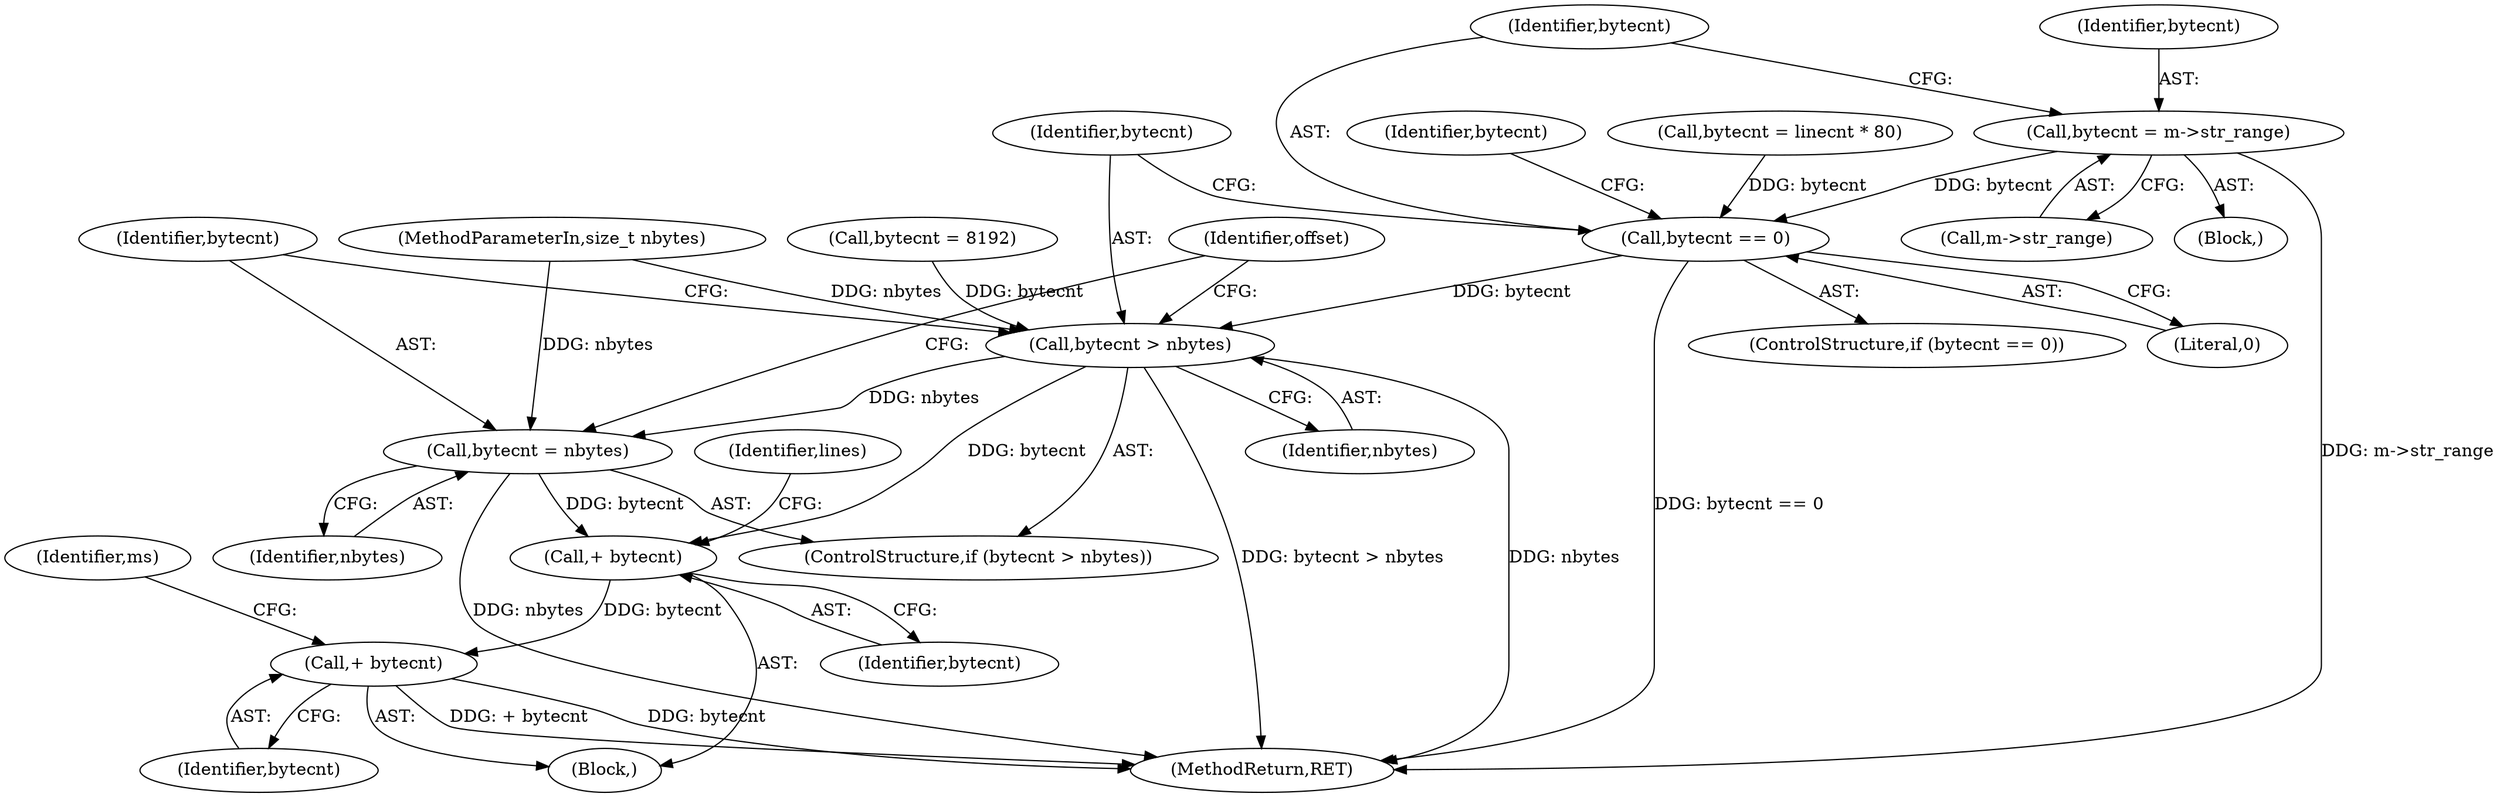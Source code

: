 digraph "0_file_4a284c89d6ef11aca34da65da7d673050a5ea320_3@pointer" {
"1000201" [label="(Call,bytecnt = m->str_range)"];
"1000207" [label="(Call,bytecnt == 0)"];
"1000214" [label="(Call,bytecnt > nbytes)"];
"1000217" [label="(Call,bytecnt = nbytes)"];
"1000222" [label="(Call,+ bytecnt)"];
"1000251" [label="(Call,+ bytecnt)"];
"1000201" [label="(Call,bytecnt = m->str_range)"];
"1000217" [label="(Call,bytecnt = nbytes)"];
"1000208" [label="(Identifier,bytecnt)"];
"1000149" [label="(Block,)"];
"1000256" [label="(Identifier,ms)"];
"1000203" [label="(Call,m->str_range)"];
"1000216" [label="(Identifier,nbytes)"];
"1000211" [label="(Identifier,bytecnt)"];
"1000226" [label="(Identifier,lines)"];
"1000218" [label="(Identifier,bytecnt)"];
"1000206" [label="(ControlStructure,if (bytecnt == 0))"];
"1000202" [label="(Identifier,bytecnt)"];
"1000209" [label="(Literal,0)"];
"1000252" [label="(Identifier,bytecnt)"];
"1000213" [label="(ControlStructure,if (bytecnt > nbytes))"];
"1000219" [label="(Identifier,nbytes)"];
"1000116" [label="(MethodParameterIn,size_t nbytes)"];
"1000222" [label="(Call,+ bytecnt)"];
"1000221" [label="(Identifier,offset)"];
"1000215" [label="(Identifier,bytecnt)"];
"1000207" [label="(Call,bytecnt == 0)"];
"1000456" [label="(MethodReturn,RET)"];
"1000191" [label="(Call,bytecnt = linecnt * 80)"];
"1000223" [label="(Identifier,bytecnt)"];
"1000210" [label="(Call,bytecnt = 8192)"];
"1000214" [label="(Call,bytecnt > nbytes)"];
"1000251" [label="(Call,+ bytecnt)"];
"1000197" [label="(Block,)"];
"1000201" -> "1000197"  [label="AST: "];
"1000201" -> "1000203"  [label="CFG: "];
"1000202" -> "1000201"  [label="AST: "];
"1000203" -> "1000201"  [label="AST: "];
"1000208" -> "1000201"  [label="CFG: "];
"1000201" -> "1000456"  [label="DDG: m->str_range"];
"1000201" -> "1000207"  [label="DDG: bytecnt"];
"1000207" -> "1000206"  [label="AST: "];
"1000207" -> "1000209"  [label="CFG: "];
"1000208" -> "1000207"  [label="AST: "];
"1000209" -> "1000207"  [label="AST: "];
"1000211" -> "1000207"  [label="CFG: "];
"1000215" -> "1000207"  [label="CFG: "];
"1000207" -> "1000456"  [label="DDG: bytecnt == 0"];
"1000191" -> "1000207"  [label="DDG: bytecnt"];
"1000207" -> "1000214"  [label="DDG: bytecnt"];
"1000214" -> "1000213"  [label="AST: "];
"1000214" -> "1000216"  [label="CFG: "];
"1000215" -> "1000214"  [label="AST: "];
"1000216" -> "1000214"  [label="AST: "];
"1000218" -> "1000214"  [label="CFG: "];
"1000221" -> "1000214"  [label="CFG: "];
"1000214" -> "1000456"  [label="DDG: nbytes"];
"1000214" -> "1000456"  [label="DDG: bytecnt > nbytes"];
"1000210" -> "1000214"  [label="DDG: bytecnt"];
"1000116" -> "1000214"  [label="DDG: nbytes"];
"1000214" -> "1000217"  [label="DDG: nbytes"];
"1000214" -> "1000222"  [label="DDG: bytecnt"];
"1000217" -> "1000213"  [label="AST: "];
"1000217" -> "1000219"  [label="CFG: "];
"1000218" -> "1000217"  [label="AST: "];
"1000219" -> "1000217"  [label="AST: "];
"1000221" -> "1000217"  [label="CFG: "];
"1000217" -> "1000456"  [label="DDG: nbytes"];
"1000116" -> "1000217"  [label="DDG: nbytes"];
"1000217" -> "1000222"  [label="DDG: bytecnt"];
"1000222" -> "1000149"  [label="AST: "];
"1000222" -> "1000223"  [label="CFG: "];
"1000223" -> "1000222"  [label="AST: "];
"1000226" -> "1000222"  [label="CFG: "];
"1000222" -> "1000251"  [label="DDG: bytecnt"];
"1000251" -> "1000149"  [label="AST: "];
"1000251" -> "1000252"  [label="CFG: "];
"1000252" -> "1000251"  [label="AST: "];
"1000256" -> "1000251"  [label="CFG: "];
"1000251" -> "1000456"  [label="DDG: + bytecnt"];
"1000251" -> "1000456"  [label="DDG: bytecnt"];
}
